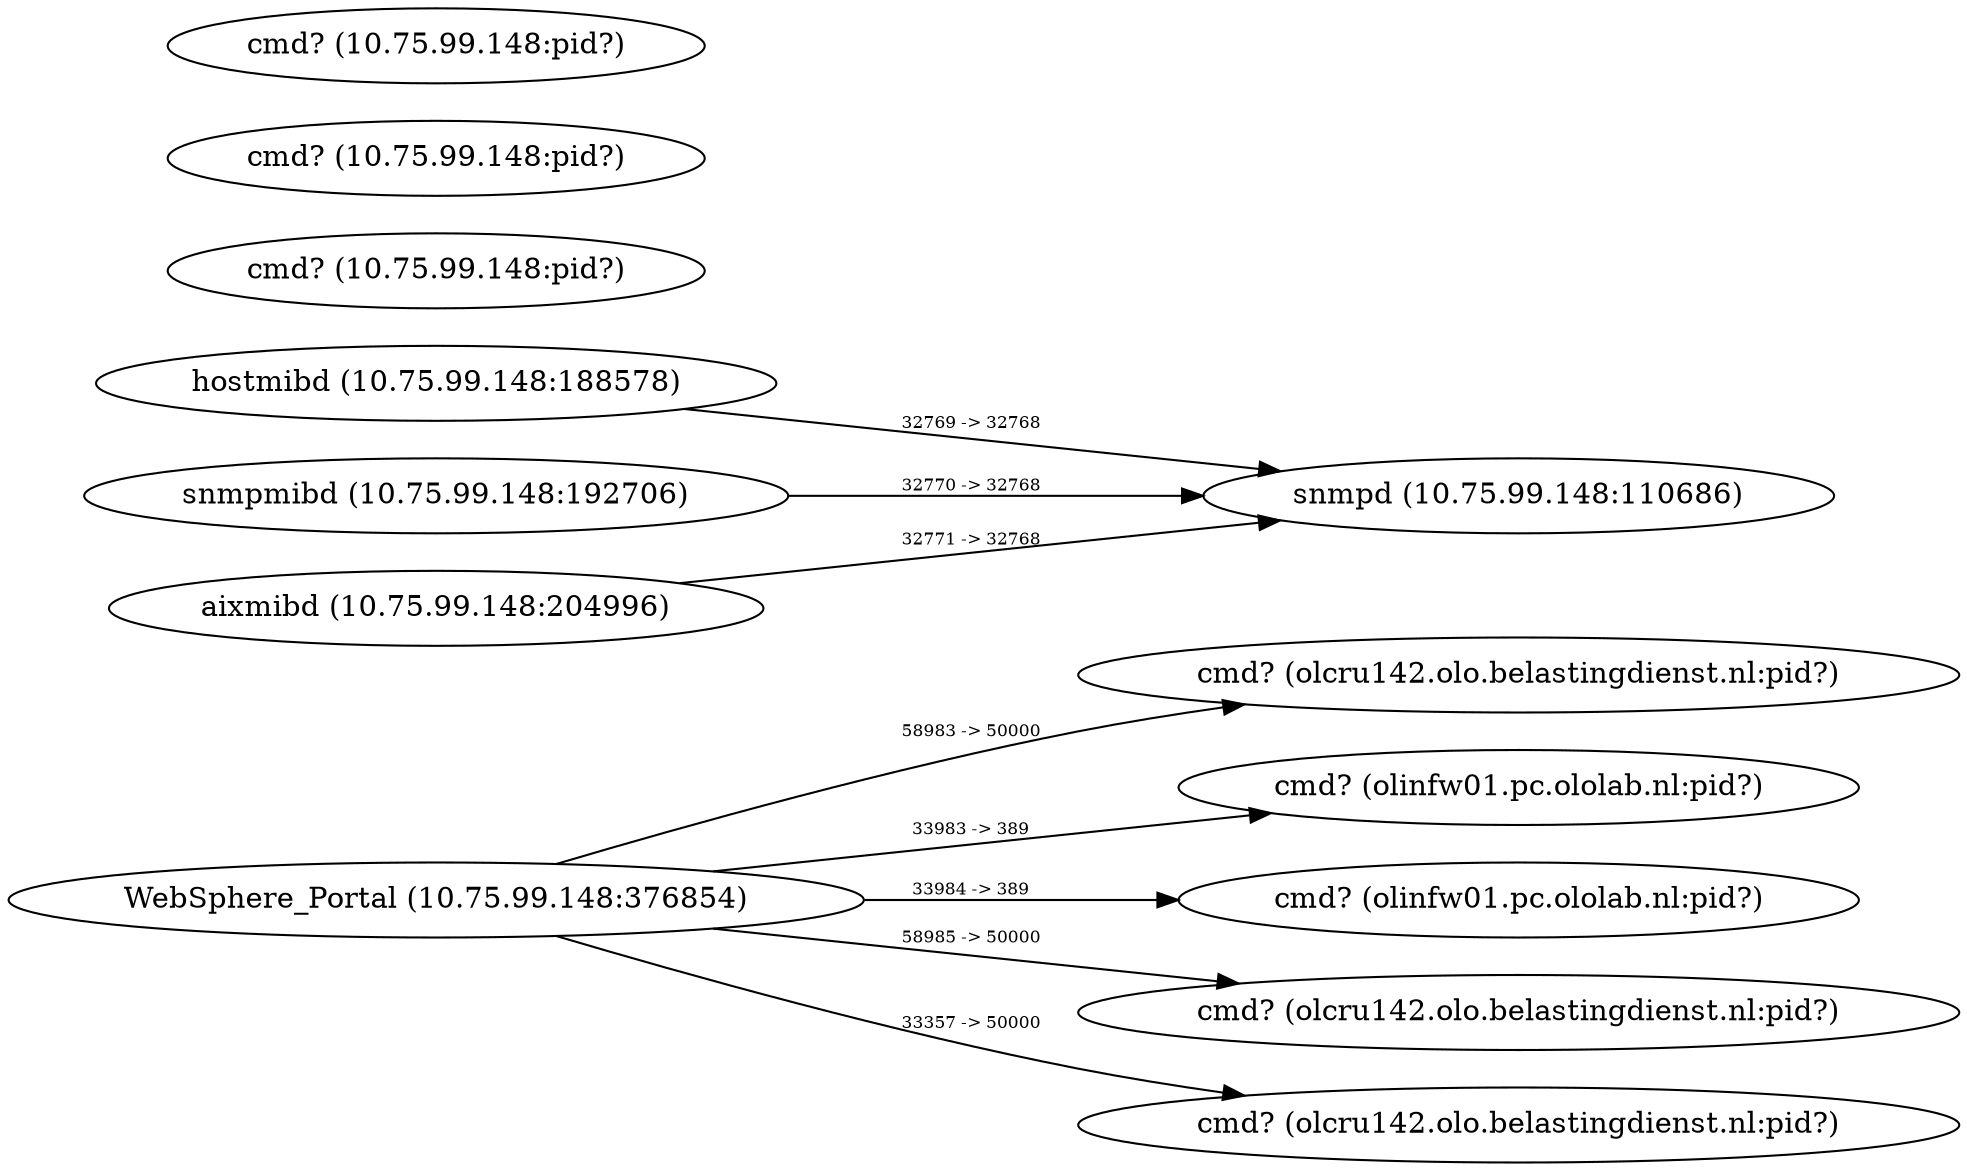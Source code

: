 digraph G {
rankdir = "LR"
__CProcess__cProcess34 [label="WebSphere_Portal (10.75.99.148:376854)", style=solid];
__CProcess__cProcess34 -> __CMachine__cProcess41 [label="58983 -> 50000", fontsize=8];
__CMachine__cProcess41 [label="cmd? (olcru142.olo.belastingdienst.nl:pid?)", style=solid];
__CProcess__cProcess34 -> __CMachine__cProcess42 [label="33983 -> 389", fontsize=8];
__CMachine__cProcess42 [label="cmd? (olinfw01.pc.ololab.nl:pid?)", style=solid];
__CProcess__cProcess34 -> __CMachine__cProcess43 [label="33984 -> 389", fontsize=8];
__CMachine__cProcess43 [label="cmd? (olinfw01.pc.ololab.nl:pid?)", style=solid];
__CProcess__cProcess34 -> __CMachine__cProcess44 [label="58985 -> 50000", fontsize=8];
__CMachine__cProcess44 [label="cmd? (olcru142.olo.belastingdienst.nl:pid?)", style=solid];
__CProcess__cProcess34 -> __CMachine__cProcess45 [label="33357 -> 50000", fontsize=8];
__CMachine__cProcess45 [label="cmd? (olcru142.olo.belastingdienst.nl:pid?)", style=solid];
__CProcess__cProcess4 [label="snmpd (10.75.99.148:110686)", style=solid];
__CMachine__cProcess38 [label="cmd? (10.75.99.148:pid?)", style=solid];
__CMachine__cProcess39 [label="cmd? (10.75.99.148:pid?)", style=solid];
__CMachine__cProcess40 [label="cmd? (10.75.99.148:pid?)", style=solid];
__CProcess__cProcess11 [label="hostmibd (10.75.99.148:188578)", style=solid];
__CProcess__cProcess11 -> __CProcess__cProcess4 [label="32769 -> 32768", fontsize=8];
__CProcess__cProcess12 [label="snmpmibd (10.75.99.148:192706)", style=solid];
__CProcess__cProcess12 -> __CProcess__cProcess4 [label="32770 -> 32768", fontsize=8];
__CProcess__cProcess14 [label="aixmibd (10.75.99.148:204996)", style=solid];
__CProcess__cProcess14 -> __CProcess__cProcess4 [label="32771 -> 32768", fontsize=8];
}
